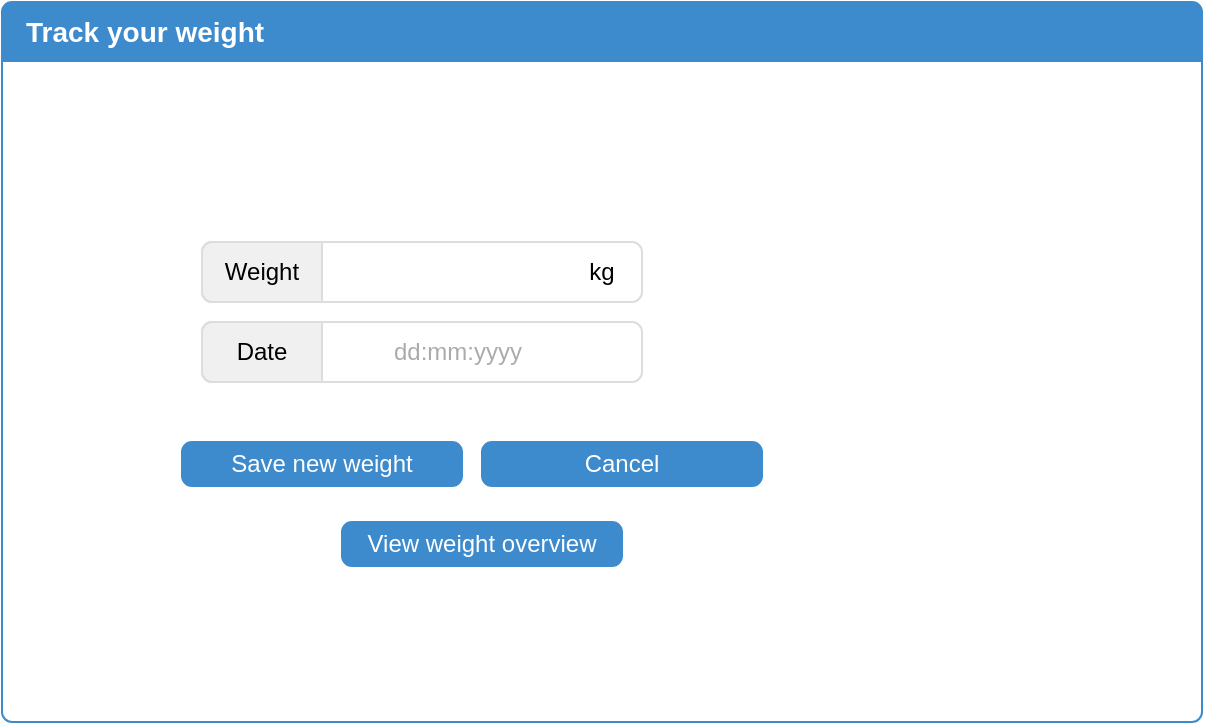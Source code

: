 <mxfile version="12.3.6" type="device" pages="1"><diagram id="Zbn6meLXj0EXHjqUIr-L" name="Page-1"><mxGraphModel dx="981" dy="483" grid="1" gridSize="10" guides="1" tooltips="1" connect="1" arrows="1" fold="1" page="1" pageScale="1" pageWidth="827" pageHeight="1169" math="0" shadow="0"><root><mxCell id="0"/><mxCell id="1" parent="0"/><mxCell id="jCdKiuVu_d1gE3nwR24F-1" value="" style="html=1;shadow=0;dashed=0;shape=mxgraph.bootstrap.rrect;align=center;rSize=5;strokeColor=#3D8BCD;fillColor=#ffffff;fontColor=#f0f0f0;spacingTop=30;whiteSpace=wrap;" parent="1" vertex="1"><mxGeometry x="140" y="60" width="600" height="360" as="geometry"/></mxCell><mxCell id="jCdKiuVu_d1gE3nwR24F-2" value="Track your weight" style="html=1;shadow=0;dashed=0;shape=mxgraph.bootstrap.topButton;rSize=5;strokeColor=none;fillColor=#3D8BCD;fontColor=#ffffff;fontSize=14;fontStyle=1;align=left;spacingLeft=10;whiteSpace=wrap;resizeWidth=1;" parent="jCdKiuVu_d1gE3nwR24F-1" vertex="1"><mxGeometry width="600" height="30" relative="1" as="geometry"/></mxCell><mxCell id="fmb9Qznwk9dvj4qmBrvU-2" value="View weight overview" style="html=1;shadow=0;dashed=0;shape=mxgraph.bootstrap.rrect;rSize=5;fillColor=#3D8BCD;align=center;strokeColor=#3D8BCD;fontColor=#ffffff;fontSize=12;whiteSpace=wrap;" vertex="1" parent="jCdKiuVu_d1gE3nwR24F-1"><mxGeometry x="170" y="260" width="140" height="22" as="geometry"/></mxCell><mxCell id="fmb9Qznwk9dvj4qmBrvU-6" value="&amp;nbsp; &amp;nbsp;&amp;nbsp;" style="html=1;shadow=0;dashed=0;shape=mxgraph.bootstrap.rrect;rSize=5;strokeColor=#dddddd;fillColor=#ffffff;spacingLeft=50;fontSize=14;align=left;fontColor=#dddddd;whiteSpace=wrap;" vertex="1" parent="jCdKiuVu_d1gE3nwR24F-1"><mxGeometry x="100" y="120" width="220" height="30" as="geometry"/></mxCell><mxCell id="fmb9Qznwk9dvj4qmBrvU-7" value="Weight" style="html=1;shadow=0;dashed=0;shape=mxgraph.bootstrap.leftButton;rSize=5;strokeColor=#dddddd;fillColor=#f0f0f0;whiteSpace=wrap;resizeHeight=1;" vertex="1" parent="fmb9Qznwk9dvj4qmBrvU-6"><mxGeometry width="60" height="30" relative="1" as="geometry"/></mxCell><mxCell id="fmb9Qznwk9dvj4qmBrvU-9" value="kg" style="text;html=1;strokeColor=none;fillColor=none;align=center;verticalAlign=middle;whiteSpace=wrap;rounded=0;" vertex="1" parent="fmb9Qznwk9dvj4qmBrvU-6"><mxGeometry x="180" y="5" width="40" height="20" as="geometry"/></mxCell><mxCell id="fmb9Qznwk9dvj4qmBrvU-10" value="&amp;nbsp; &amp;nbsp;&amp;nbsp;" style="html=1;shadow=0;dashed=0;shape=mxgraph.bootstrap.rrect;rSize=5;strokeColor=#dddddd;fillColor=#ffffff;spacingLeft=50;fontSize=14;align=left;fontColor=#dddddd;whiteSpace=wrap;" vertex="1" parent="jCdKiuVu_d1gE3nwR24F-1"><mxGeometry x="100" y="160" width="220" height="30" as="geometry"/></mxCell><mxCell id="fmb9Qznwk9dvj4qmBrvU-11" value="Date" style="html=1;shadow=0;dashed=0;shape=mxgraph.bootstrap.leftButton;rSize=5;strokeColor=#dddddd;fillColor=#f0f0f0;whiteSpace=wrap;resizeHeight=1;" vertex="1" parent="fmb9Qznwk9dvj4qmBrvU-10"><mxGeometry width="60" height="30" relative="1" as="geometry"/></mxCell><mxCell id="fmb9Qznwk9dvj4qmBrvU-12" value="dd:mm:yyyy" style="text;html=1;align=center;verticalAlign=middle;whiteSpace=wrap;rounded=0;fontColor=#ABABAB;" vertex="1" parent="fmb9Qznwk9dvj4qmBrvU-10"><mxGeometry x="83" y="5" width="90" height="20" as="geometry"/></mxCell><mxCell id="fmb9Qznwk9dvj4qmBrvU-13" value="Save new weight" style="html=1;shadow=0;dashed=0;shape=mxgraph.bootstrap.rrect;rSize=5;fillColor=#3D8BCD;align=center;strokeColor=#3D8BCD;fontColor=#ffffff;fontSize=12;whiteSpace=wrap;" vertex="1" parent="jCdKiuVu_d1gE3nwR24F-1"><mxGeometry x="90" y="220" width="140" height="22" as="geometry"/></mxCell><mxCell id="fmb9Qznwk9dvj4qmBrvU-16" value="Cancel" style="html=1;shadow=0;dashed=0;shape=mxgraph.bootstrap.rrect;rSize=5;fillColor=#3D8BCD;align=center;strokeColor=#3D8BCD;fontColor=#ffffff;fontSize=12;whiteSpace=wrap;" vertex="1" parent="jCdKiuVu_d1gE3nwR24F-1"><mxGeometry x="240" y="220" width="140" height="22" as="geometry"/></mxCell></root></mxGraphModel></diagram></mxfile>